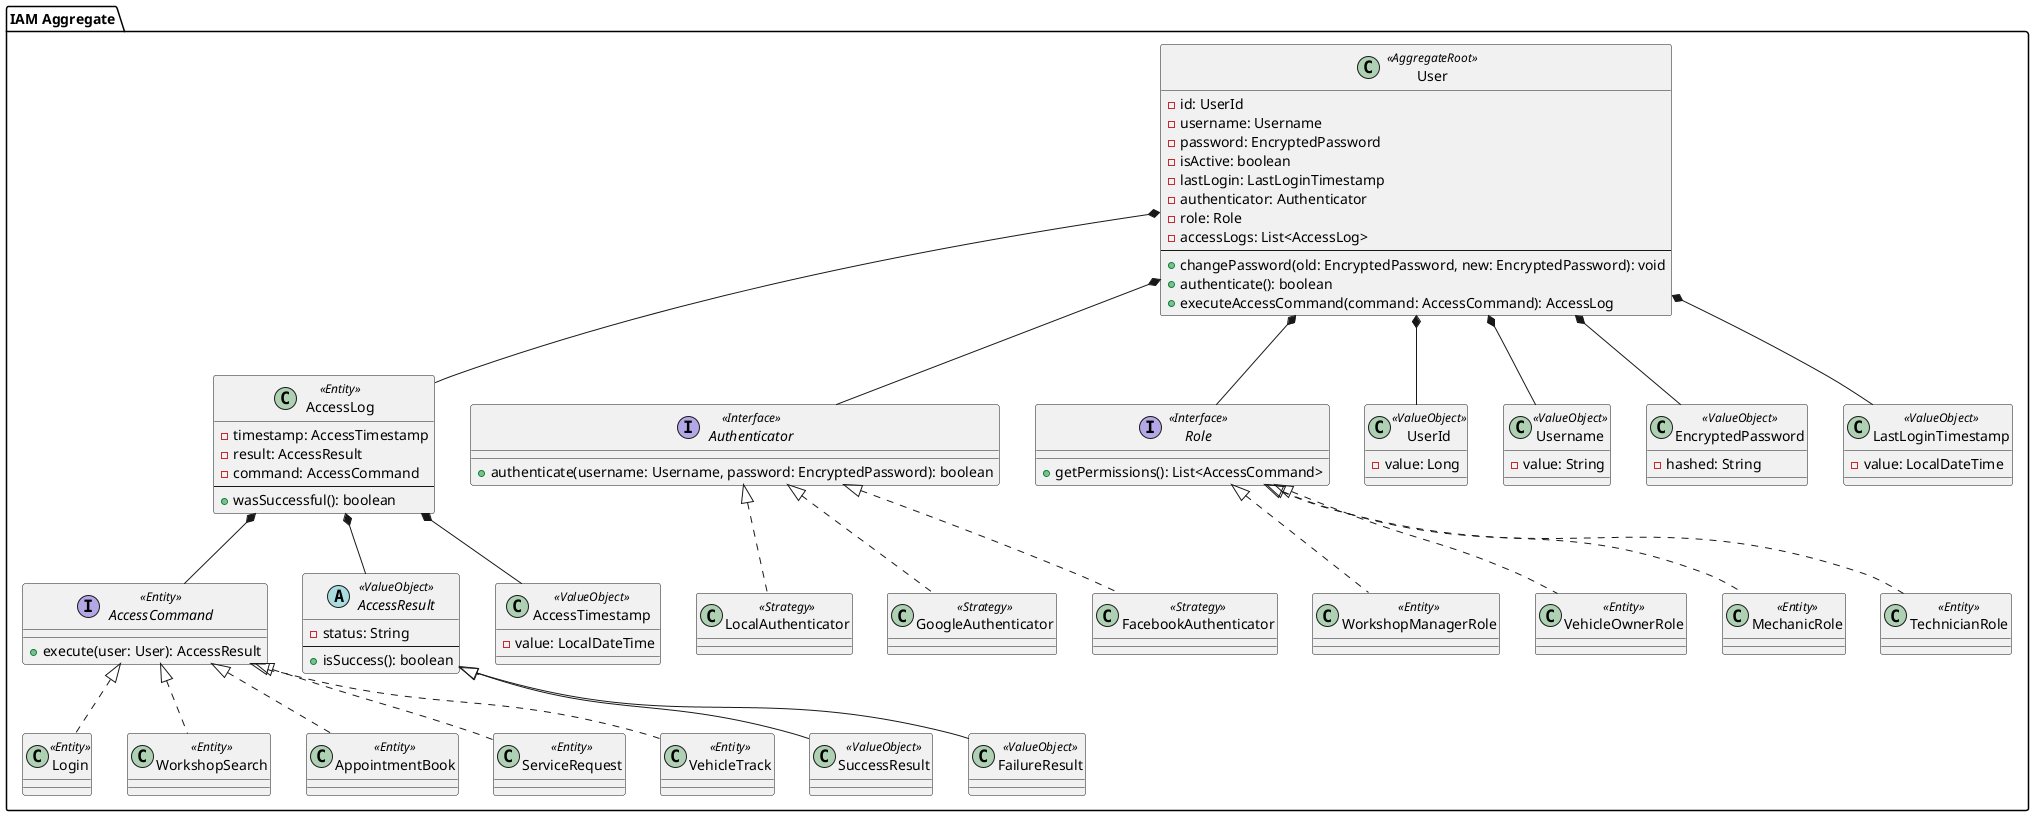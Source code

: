 @startuml IAM BC Aggregate

package "IAM Aggregate" {

  class User <<AggregateRoot>> {
    - id: UserId
    - username: Username
    - password: EncryptedPassword
    - isActive: boolean
    - lastLogin: LastLoginTimestamp
    - authenticator: Authenticator
    - role: Role
    - accessLogs: List<AccessLog>
    --
    + changePassword(old: EncryptedPassword, new: EncryptedPassword): void
    + authenticate(): boolean
    + executeAccessCommand(command: AccessCommand): AccessLog
  }

  class AccessLog <<Entity>> {
    - timestamp: AccessTimestamp
    - result: AccessResult
    - command: AccessCommand
    --
    + wasSuccessful(): boolean
  }

  interface Authenticator <<Interface>> {
    + authenticate(username: Username, password: EncryptedPassword): boolean
  }

  class LocalAuthenticator <<Strategy>> implements Authenticator
  class GoogleAuthenticator <<Strategy>> implements Authenticator
  class FacebookAuthenticator <<Strategy>> implements Authenticator

  interface Role <<Interface>> {
    + getPermissions(): List<AccessCommand>
  }

  class WorkshopManagerRole <<Entity>> implements Role
  class VehicleOwnerRole <<Entity>> implements Role
  class MechanicRole <<Entity>> implements Role
  class TechnicianRole <<Entity>> implements Role

  interface AccessCommand <<Entity>> {
    + execute(user: User): AccessResult
  }

  class Login <<Entity>> implements AccessCommand
  class WorkshopSearch <<Entity>> implements AccessCommand
  class AppointmentBook <<Entity>> implements AccessCommand
  class ServiceRequest <<Entity>> implements AccessCommand
  class VehicleTrack <<Entity>> implements AccessCommand

  abstract class AccessResult <<ValueObject>> {
    - status: String
    --
    + isSuccess(): boolean
  }

  class SuccessResult <<ValueObject>> extends AccessResult
  class FailureResult <<ValueObject>> extends AccessResult

  class UserId <<ValueObject>> {
    - value: Long
  }

  class Username <<ValueObject>> {
    - value: String
  }

  class EncryptedPassword <<ValueObject>> {
    - hashed: String
  }

  class LastLoginTimestamp <<ValueObject>> {
    - value: LocalDateTime
  }

  class AccessTimestamp <<ValueObject>> {
    - value: LocalDateTime
  }

  ' Associations (Aggregation Root Focus)
  User *-- UserId
  User *-- Username
  User *-- EncryptedPassword
  User *-- LastLoginTimestamp
  User *-- Authenticator
  User *-- Role
  User *-- AccessLog

  AccessLog *-- AccessTimestamp
  AccessLog *-- AccessResult
  AccessLog *-- AccessCommand

}

@enduml
